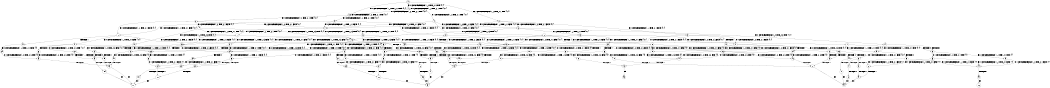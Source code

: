 digraph BCG {
size = "7, 10.5";
center = TRUE;
node [shape = circle];
0 [peripheries = 2];
0 -> 1 [label = "EX !0 !ATOMIC_EXCH_BRANCH (1, +0, TRUE, +0, 1, TRUE) !{0, 1}"];
0 -> 2 [label = "EX !1 !ATOMIC_EXCH_BRANCH (1, +1, TRUE, +0, 1, TRUE) !{0, 1}"];
0 -> 3 [label = "EX !0 !ATOMIC_EXCH_BRANCH (1, +0, TRUE, +0, 1, TRUE) !{0, 1}"];
1 -> 1 [label = "EX !0 !ATOMIC_EXCH_BRANCH (1, +0, TRUE, +0, 1, TRUE) !{0, 1}"];
1 -> 4 [label = "EX !1 !ATOMIC_EXCH_BRANCH (1, +1, TRUE, +0, 1, TRUE) !{0, 1}"];
1 -> 3 [label = "EX !0 !ATOMIC_EXCH_BRANCH (1, +0, TRUE, +0, 1, TRUE) !{0, 1}"];
2 -> 5 [label = "EX !1 !ATOMIC_EXCH_BRANCH (1, +1, TRUE, +0, 1, FALSE) !{0, 1}"];
2 -> 6 [label = "EX !0 !ATOMIC_EXCH_BRANCH (1, +0, TRUE, +0, 1, FALSE) !{0, 1}"];
2 -> 7 [label = "EX !0 !ATOMIC_EXCH_BRANCH (1, +0, TRUE, +0, 1, FALSE) !{0, 1}"];
3 -> 8 [label = "EX !1 !ATOMIC_EXCH_BRANCH (1, +1, TRUE, +0, 1, TRUE) !{0, 1}"];
3 -> 3 [label = "EX !0 !ATOMIC_EXCH_BRANCH (1, +0, TRUE, +0, 1, TRUE) !{0, 1}"];
3 -> 9 [label = "EX !1 !ATOMIC_EXCH_BRANCH (1, +1, TRUE, +0, 1, TRUE) !{0, 1}"];
4 -> 6 [label = "EX !0 !ATOMIC_EXCH_BRANCH (1, +0, TRUE, +0, 1, FALSE) !{0, 1}"];
4 -> 10 [label = "EX !1 !ATOMIC_EXCH_BRANCH (1, +1, TRUE, +0, 1, FALSE) !{0, 1}"];
4 -> 7 [label = "EX !0 !ATOMIC_EXCH_BRANCH (1, +0, TRUE, +0, 1, FALSE) !{0, 1}"];
5 -> 11 [label = "EX !0 !ATOMIC_EXCH_BRANCH (1, +0, TRUE, +0, 1, FALSE) !{0, 1}"];
5 -> 12 [label = "TERMINATE !1"];
5 -> 13 [label = "EX !0 !ATOMIC_EXCH_BRANCH (1, +0, TRUE, +0, 1, FALSE) !{0, 1}"];
6 -> 14 [label = "EX !0 !ATOMIC_EXCH_BRANCH (1, +0, TRUE, +0, 3, TRUE) !{0, 1}"];
6 -> 15 [label = "EX !1 !ATOMIC_EXCH_BRANCH (1, +1, TRUE, +0, 1, TRUE) !{0, 1}"];
6 -> 16 [label = "EX !0 !ATOMIC_EXCH_BRANCH (1, +0, TRUE, +0, 3, TRUE) !{0, 1}"];
7 -> 17 [label = "EX !1 !ATOMIC_EXCH_BRANCH (1, +1, TRUE, +0, 1, TRUE) !{0, 1}"];
7 -> 16 [label = "EX !0 !ATOMIC_EXCH_BRANCH (1, +0, TRUE, +0, 3, TRUE) !{0, 1}"];
7 -> 18 [label = "EX !1 !ATOMIC_EXCH_BRANCH (1, +1, TRUE, +0, 1, TRUE) !{0, 1}"];
8 -> 19 [label = "EX !0 !ATOMIC_EXCH_BRANCH (1, +0, TRUE, +0, 1, FALSE) !{0, 1}"];
8 -> 20 [label = "EX !1 !ATOMIC_EXCH_BRANCH (1, +1, TRUE, +0, 1, FALSE) !{0, 1}"];
8 -> 7 [label = "EX !0 !ATOMIC_EXCH_BRANCH (1, +0, TRUE, +0, 1, FALSE) !{0, 1}"];
9 -> 20 [label = "EX !1 !ATOMIC_EXCH_BRANCH (1, +1, TRUE, +0, 1, FALSE) !{0, 1}"];
9 -> 7 [label = "EX !0 !ATOMIC_EXCH_BRANCH (1, +0, TRUE, +0, 1, FALSE) !{0, 1}"];
9 -> 21 [label = "EX !1 !ATOMIC_EXCH_BRANCH (1, +1, TRUE, +0, 1, FALSE) !{0, 1}"];
10 -> 11 [label = "EX !0 !ATOMIC_EXCH_BRANCH (1, +0, TRUE, +0, 1, FALSE) !{0, 1}"];
10 -> 22 [label = "TERMINATE !1"];
10 -> 13 [label = "EX !0 !ATOMIC_EXCH_BRANCH (1, +0, TRUE, +0, 1, FALSE) !{0, 1}"];
11 -> 23 [label = "EX !0 !ATOMIC_EXCH_BRANCH (1, +0, TRUE, +0, 3, TRUE) !{0, 1}"];
11 -> 24 [label = "TERMINATE !1"];
11 -> 25 [label = "EX !0 !ATOMIC_EXCH_BRANCH (1, +0, TRUE, +0, 3, TRUE) !{0, 1}"];
12 -> 26 [label = "EX !0 !ATOMIC_EXCH_BRANCH (1, +0, TRUE, +0, 1, FALSE) !{0}"];
12 -> 27 [label = "EX !0 !ATOMIC_EXCH_BRANCH (1, +0, TRUE, +0, 1, FALSE) !{0}"];
13 -> 25 [label = "EX !0 !ATOMIC_EXCH_BRANCH (1, +0, TRUE, +0, 3, TRUE) !{0, 1}"];
13 -> 28 [label = "TERMINATE !1"];
14 -> 29 [label = "EX !1 !ATOMIC_EXCH_BRANCH (1, +1, TRUE, +0, 1, TRUE) !{0, 1}"];
14 -> 30 [label = "TERMINATE !0"];
15 -> 31 [label = "EX !0 !ATOMIC_EXCH_BRANCH (1, +0, TRUE, +0, 3, FALSE) !{0, 1}"];
15 -> 32 [label = "EX !1 !ATOMIC_EXCH_BRANCH (1, +1, TRUE, +0, 1, FALSE) !{0, 1}"];
15 -> 33 [label = "EX !0 !ATOMIC_EXCH_BRANCH (1, +0, TRUE, +0, 3, FALSE) !{0, 1}"];
16 -> 34 [label = "EX !1 !ATOMIC_EXCH_BRANCH (1, +1, TRUE, +0, 1, TRUE) !{0, 1}"];
16 -> 35 [label = "EX !1 !ATOMIC_EXCH_BRANCH (1, +1, TRUE, +0, 1, TRUE) !{0, 1}"];
16 -> 36 [label = "TERMINATE !0"];
17 -> 37 [label = "EX !0 !ATOMIC_EXCH_BRANCH (1, +0, TRUE, +0, 3, FALSE) !{0, 1}"];
17 -> 38 [label = "EX !1 !ATOMIC_EXCH_BRANCH (1, +1, TRUE, +0, 1, FALSE) !{0, 1}"];
17 -> 33 [label = "EX !0 !ATOMIC_EXCH_BRANCH (1, +0, TRUE, +0, 3, FALSE) !{0, 1}"];
18 -> 38 [label = "EX !1 !ATOMIC_EXCH_BRANCH (1, +1, TRUE, +0, 1, FALSE) !{0, 1}"];
18 -> 33 [label = "EX !0 !ATOMIC_EXCH_BRANCH (1, +0, TRUE, +0, 3, FALSE) !{0, 1}"];
18 -> 39 [label = "EX !1 !ATOMIC_EXCH_BRANCH (1, +1, TRUE, +0, 1, FALSE) !{0, 1}"];
19 -> 40 [label = "EX !0 !ATOMIC_EXCH_BRANCH (1, +0, TRUE, +0, 3, TRUE) !{0, 1}"];
19 -> 17 [label = "EX !1 !ATOMIC_EXCH_BRANCH (1, +1, TRUE, +0, 1, TRUE) !{0, 1}"];
19 -> 16 [label = "EX !0 !ATOMIC_EXCH_BRANCH (1, +0, TRUE, +0, 3, TRUE) !{0, 1}"];
20 -> 41 [label = "EX !0 !ATOMIC_EXCH_BRANCH (1, +0, TRUE, +0, 1, FALSE) !{0, 1}"];
20 -> 42 [label = "TERMINATE !1"];
20 -> 13 [label = "EX !0 !ATOMIC_EXCH_BRANCH (1, +0, TRUE, +0, 1, FALSE) !{0, 1}"];
21 -> 13 [label = "EX !0 !ATOMIC_EXCH_BRANCH (1, +0, TRUE, +0, 1, FALSE) !{0, 1}"];
21 -> 43 [label = "TERMINATE !1"];
22 -> 26 [label = "EX !0 !ATOMIC_EXCH_BRANCH (1, +0, TRUE, +0, 1, FALSE) !{0}"];
22 -> 27 [label = "EX !0 !ATOMIC_EXCH_BRANCH (1, +0, TRUE, +0, 1, FALSE) !{0}"];
23 -> 44 [label = "TERMINATE !0"];
23 -> 45 [label = "TERMINATE !1"];
24 -> 46 [label = "EX !0 !ATOMIC_EXCH_BRANCH (1, +0, TRUE, +0, 3, TRUE) !{0}"];
24 -> 47 [label = "EX !0 !ATOMIC_EXCH_BRANCH (1, +0, TRUE, +0, 3, TRUE) !{0}"];
25 -> 48 [label = "TERMINATE !0"];
25 -> 49 [label = "TERMINATE !1"];
26 -> 46 [label = "EX !0 !ATOMIC_EXCH_BRANCH (1, +0, TRUE, +0, 3, TRUE) !{0}"];
26 -> 47 [label = "EX !0 !ATOMIC_EXCH_BRANCH (1, +0, TRUE, +0, 3, TRUE) !{0}"];
27 -> 47 [label = "EX !0 !ATOMIC_EXCH_BRANCH (1, +0, TRUE, +0, 3, TRUE) !{0}"];
28 -> 50 [label = "EX !0 !ATOMIC_EXCH_BRANCH (1, +0, TRUE, +0, 3, TRUE) !{0}"];
29 -> 51 [label = "EX !1 !ATOMIC_EXCH_BRANCH (1, +1, TRUE, +0, 1, FALSE) !{0, 1}"];
29 -> 52 [label = "TERMINATE !0"];
30 -> 53 [label = "EX !1 !ATOMIC_EXCH_BRANCH (1, +1, TRUE, +0, 1, TRUE) !{1}"];
30 -> 54 [label = "EX !1 !ATOMIC_EXCH_BRANCH (1, +1, TRUE, +0, 1, TRUE) !{1}"];
31 -> 29 [label = "EX !1 !ATOMIC_EXCH_BRANCH (1, +1, TRUE, +0, 1, TRUE) !{0, 1}"];
31 -> 30 [label = "TERMINATE !0"];
32 -> 55 [label = "EX !0 !ATOMIC_EXCH_BRANCH (1, +0, TRUE, +0, 3, FALSE) !{0, 1}"];
32 -> 56 [label = "TERMINATE !1"];
32 -> 57 [label = "EX !0 !ATOMIC_EXCH_BRANCH (1, +0, TRUE, +0, 3, FALSE) !{0, 1}"];
33 -> 34 [label = "EX !1 !ATOMIC_EXCH_BRANCH (1, +1, TRUE, +0, 1, TRUE) !{0, 1}"];
33 -> 35 [label = "EX !1 !ATOMIC_EXCH_BRANCH (1, +1, TRUE, +0, 1, TRUE) !{0, 1}"];
33 -> 36 [label = "TERMINATE !0"];
34 -> 58 [label = "EX !1 !ATOMIC_EXCH_BRANCH (1, +1, TRUE, +0, 1, FALSE) !{0, 1}"];
34 -> 59 [label = "TERMINATE !0"];
35 -> 58 [label = "EX !1 !ATOMIC_EXCH_BRANCH (1, +1, TRUE, +0, 1, FALSE) !{0, 1}"];
35 -> 60 [label = "EX !1 !ATOMIC_EXCH_BRANCH (1, +1, TRUE, +0, 1, FALSE) !{0, 1}"];
35 -> 61 [label = "TERMINATE !0"];
36 -> 62 [label = "EX !1 !ATOMIC_EXCH_BRANCH (1, +1, TRUE, +0, 1, TRUE) !{1}"];
37 -> 34 [label = "EX !1 !ATOMIC_EXCH_BRANCH (1, +1, TRUE, +0, 1, TRUE) !{0, 1}"];
37 -> 63 [label = "TERMINATE !0"];
38 -> 64 [label = "EX !0 !ATOMIC_EXCH_BRANCH (1, +0, TRUE, +0, 3, FALSE) !{0, 1}"];
38 -> 65 [label = "TERMINATE !1"];
38 -> 57 [label = "EX !0 !ATOMIC_EXCH_BRANCH (1, +0, TRUE, +0, 3, FALSE) !{0, 1}"];
39 -> 57 [label = "EX !0 !ATOMIC_EXCH_BRANCH (1, +0, TRUE, +0, 3, FALSE) !{0, 1}"];
39 -> 66 [label = "TERMINATE !1"];
40 -> 34 [label = "EX !1 !ATOMIC_EXCH_BRANCH (1, +1, TRUE, +0, 1, TRUE) !{0, 1}"];
40 -> 63 [label = "TERMINATE !0"];
41 -> 67 [label = "EX !0 !ATOMIC_EXCH_BRANCH (1, +0, TRUE, +0, 3, TRUE) !{0, 1}"];
41 -> 68 [label = "TERMINATE !1"];
41 -> 25 [label = "EX !0 !ATOMIC_EXCH_BRANCH (1, +0, TRUE, +0, 3, TRUE) !{0, 1}"];
42 -> 69 [label = "EX !0 !ATOMIC_EXCH_BRANCH (1, +0, TRUE, +0, 1, FALSE) !{0}"];
43 -> 70 [label = "EX !0 !ATOMIC_EXCH_BRANCH (1, +0, TRUE, +0, 1, FALSE) !{0}"];
44 -> 71 [label = "TERMINATE !1"];
45 -> 72 [label = "TERMINATE !0"];
46 -> 72 [label = "TERMINATE !0"];
47 -> 73 [label = "TERMINATE !0"];
48 -> 74 [label = "TERMINATE !1"];
49 -> 75 [label = "TERMINATE !0"];
50 -> 75 [label = "TERMINATE !0"];
51 -> 76 [label = "TERMINATE !0"];
51 -> 77 [label = "TERMINATE !1"];
52 -> 78 [label = "EX !1 !ATOMIC_EXCH_BRANCH (1, +1, TRUE, +0, 1, FALSE) !{1}"];
52 -> 79 [label = "EX !1 !ATOMIC_EXCH_BRANCH (1, +1, TRUE, +0, 1, FALSE) !{1}"];
53 -> 78 [label = "EX !1 !ATOMIC_EXCH_BRANCH (1, +1, TRUE, +0, 1, FALSE) !{1}"];
53 -> 79 [label = "EX !1 !ATOMIC_EXCH_BRANCH (1, +1, TRUE, +0, 1, FALSE) !{1}"];
54 -> 79 [label = "EX !1 !ATOMIC_EXCH_BRANCH (1, +1, TRUE, +0, 1, FALSE) !{1}"];
55 -> 44 [label = "TERMINATE !0"];
55 -> 45 [label = "TERMINATE !1"];
56 -> 80 [label = "EX !0 !ATOMIC_EXCH_BRANCH (1, +0, TRUE, +0, 3, FALSE) !{0}"];
56 -> 81 [label = "EX !0 !ATOMIC_EXCH_BRANCH (1, +0, TRUE, +0, 3, FALSE) !{0}"];
57 -> 48 [label = "TERMINATE !0"];
57 -> 49 [label = "TERMINATE !1"];
58 -> 82 [label = "TERMINATE !0"];
58 -> 83 [label = "TERMINATE !1"];
59 -> 84 [label = "EX !1 !ATOMIC_EXCH_BRANCH (1, +1, TRUE, +0, 1, FALSE) !{1}"];
60 -> 85 [label = "TERMINATE !0"];
60 -> 86 [label = "TERMINATE !1"];
61 -> 87 [label = "EX !1 !ATOMIC_EXCH_BRANCH (1, +1, TRUE, +0, 1, FALSE) !{1}"];
62 -> 87 [label = "EX !1 !ATOMIC_EXCH_BRANCH (1, +1, TRUE, +0, 1, FALSE) !{1}"];
63 -> 88 [label = "EX !1 !ATOMIC_EXCH_BRANCH (1, +1, TRUE, +0, 1, TRUE) !{1}"];
64 -> 89 [label = "TERMINATE !0"];
64 -> 90 [label = "TERMINATE !1"];
65 -> 91 [label = "EX !0 !ATOMIC_EXCH_BRANCH (1, +0, TRUE, +0, 3, FALSE) !{0}"];
66 -> 92 [label = "EX !0 !ATOMIC_EXCH_BRANCH (1, +0, TRUE, +0, 3, FALSE) !{0}"];
67 -> 89 [label = "TERMINATE !0"];
67 -> 90 [label = "TERMINATE !1"];
68 -> 93 [label = "EX !0 !ATOMIC_EXCH_BRANCH (1, +0, TRUE, +0, 3, TRUE) !{0}"];
69 -> 93 [label = "EX !0 !ATOMIC_EXCH_BRANCH (1, +0, TRUE, +0, 3, TRUE) !{0}"];
70 -> 50 [label = "EX !0 !ATOMIC_EXCH_BRANCH (1, +0, TRUE, +0, 3, TRUE) !{0}"];
71 -> 94 [label = "exit"];
72 -> 94 [label = "exit"];
73 -> 95 [label = "exit"];
74 -> 96 [label = "exit"];
75 -> 96 [label = "exit"];
76 -> 97 [label = "TERMINATE !1"];
77 -> 98 [label = "TERMINATE !0"];
78 -> 97 [label = "TERMINATE !1"];
79 -> 99 [label = "TERMINATE !1"];
80 -> 72 [label = "TERMINATE !0"];
81 -> 73 [label = "TERMINATE !0"];
82 -> 100 [label = "TERMINATE !1"];
83 -> 101 [label = "TERMINATE !0"];
84 -> 100 [label = "TERMINATE !1"];
85 -> 102 [label = "TERMINATE !1"];
86 -> 103 [label = "TERMINATE !0"];
87 -> 102 [label = "TERMINATE !1"];
88 -> 84 [label = "EX !1 !ATOMIC_EXCH_BRANCH (1, +1, TRUE, +0, 1, FALSE) !{1}"];
89 -> 104 [label = "TERMINATE !1"];
90 -> 105 [label = "TERMINATE !0"];
91 -> 105 [label = "TERMINATE !0"];
92 -> 75 [label = "TERMINATE !0"];
93 -> 105 [label = "TERMINATE !0"];
97 -> 94 [label = "exit"];
98 -> 94 [label = "exit"];
99 -> 106 [label = "exit"];
100 -> 107 [label = "exit"];
101 -> 107 [label = "exit"];
102 -> 96 [label = "exit"];
103 -> 96 [label = "exit"];
104 -> 107 [label = "exit"];
105 -> 107 [label = "exit"];
}

